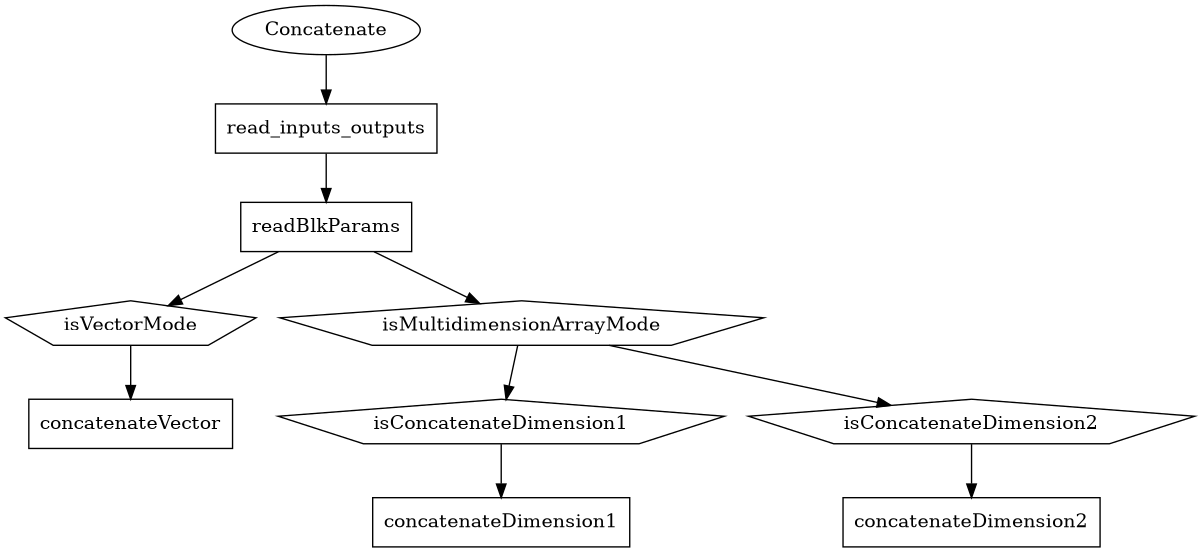 digraph Concatenate {
        rankdir=UD;
        size="8,5"
        node [shape = polygon, sides=5];
        Concatenate [shape=ellipse];
        read_inputs_outputs [shape=box];
        readBlkParams [shape=box];
        concatenateVector [shape=box];
        concatenateDimension2  [shape=box];
        concatenateDimension1  [shape=box];


        Concatenate -> read_inputs_outputs 
        read_inputs_outputs -> readBlkParams 
        readBlkParams -> isVectorMode
        isVectorMode -> concatenateVector

        readBlkParams -> isMultidimensionArrayMode
        isMultidimensionArrayMode -> isConcatenateDimension1
        isConcatenateDimension1 -> concatenateDimension1 

        isMultidimensionArrayMode -> isConcatenateDimension2
        isConcatenateDimension2 -> concatenateDimension2


}
